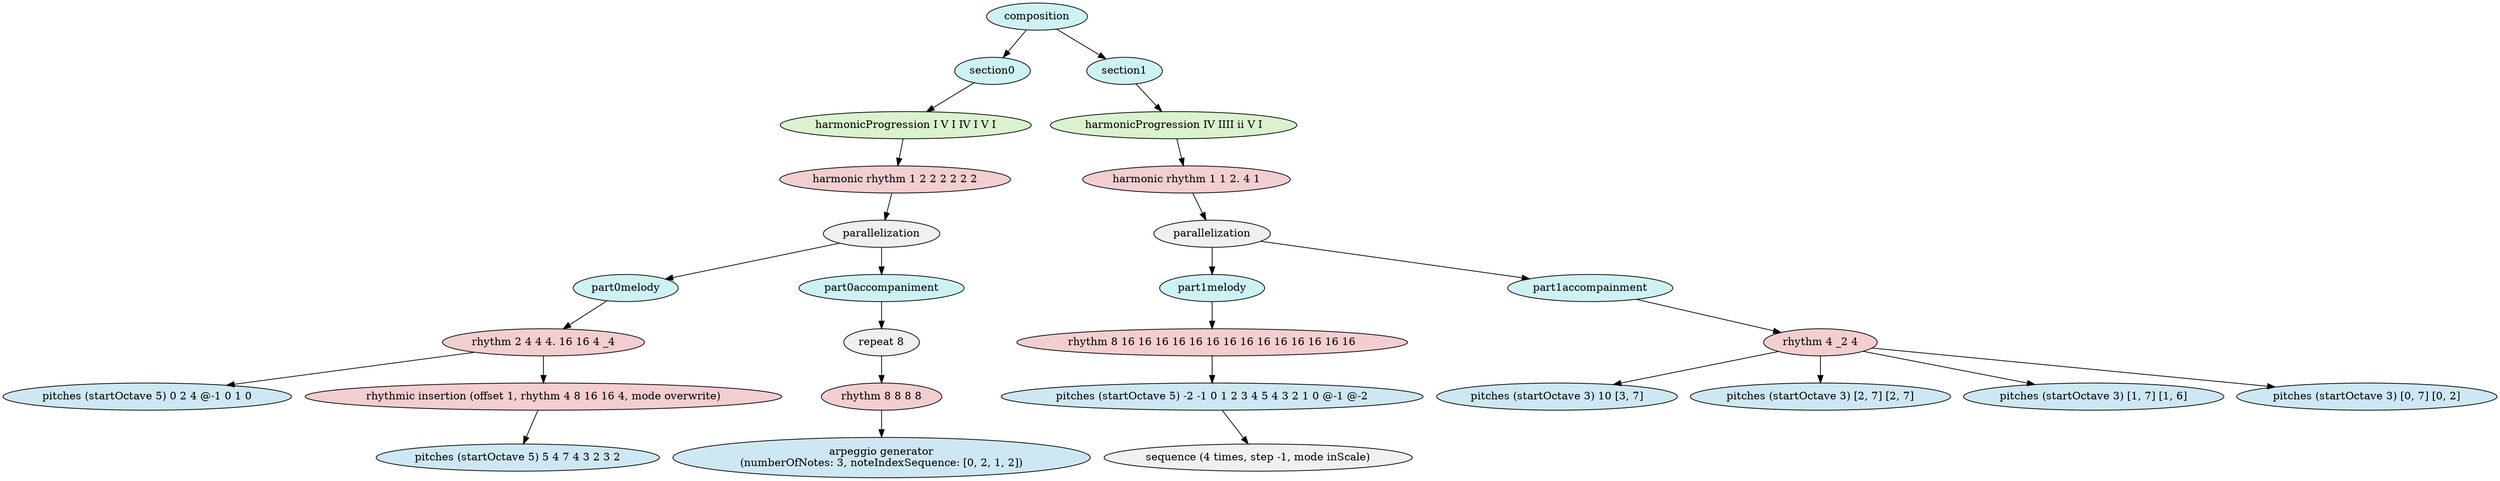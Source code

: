 digraph compositionModel {
    graph [ordering="out"];
    n0 [fillcolor="#cef2f3",style="filled",label="composition"];
    n1 [fillcolor="#cef2f3",style="filled",label="section0"];
    n0 -> n1;
    n2 [fillcolor="#daf3ce",style="filled",label="harmonicProgression I V I IV I V I"];
    n1 -> n2;
    n3 [fillcolor="#f3ced0",style="filled",label="harmonic rhythm 1 2 2 2 2 2 2"];
    n2 -> n3;
    n4 [fillcolor="#f0f0f0",style="filled",label="parallelization"];
    n3 -> n4;
    n5 [fillcolor="#cef2f3",style="filled",label="part0melody"];
    n4 -> n5;
    n6 [fillcolor="#f3ced0",style="filled",label="rhythm 2 4 4 4. 16 16 4 _4"];
    n5 -> n6;
    n7 [fillcolor="#cee8f3",style="filled",label="pitches (startOctave 5) 0 2 4 @-1 0 1 0"];
    n6 -> n7;
    n8 [fillcolor="#f3ced0",style="filled",label="rhythmic insertion (offset 1, rhythm 4 8 16 16 4, mode overwrite)"];
    n6 -> n8;
    n9 [fillcolor="#cee8f3",style="filled",label="pitches (startOctave 5) 5 4 7 4 3 2 3 2"];
    n8 -> n9;
    n10 [fillcolor="#cef2f3",style="filled",label="part0accompaniment"];
    n4 -> n10;
    n11 [fillcolor="#f0f0f0",style="filled",label="repeat 8"];
    n10 -> n11;
    n12 [fillcolor="#f3ced0",style="filled",label="rhythm 8 8 8 8"];
    n11 -> n12;
    n13 [fillcolor="#cee8f3",style="filled",label="arpeggio generator
(numberOfNotes: 3, noteIndexSequence: [0, 2, 1, 2])"];
    n12 -> n13;
    n14 [fillcolor="#cef2f3",style="filled",label="section1"];
    n0 -> n14;
    n15 [fillcolor="#daf3ce",style="filled",label="harmonicProgression IV IIII ii V I"];
    n14 -> n15;
    n16 [fillcolor="#f3ced0",style="filled",label="harmonic rhythm 1 1 2. 4 1"];
    n15 -> n16;
    n17 [fillcolor="#f0f0f0",style="filled",label="parallelization"];
    n16 -> n17;
    n18 [fillcolor="#cef2f3",style="filled",label="part1melody"];
    n17 -> n18;
    n19 [fillcolor="#f3ced0",style="filled",label="rhythm 8 16 16 16 16 16 16 16 16 16 16 16 16 16 16"];
    n18 -> n19;
    n20 [fillcolor="#cee8f3",style="filled",label="pitches (startOctave 5) -2 -1 0 1 2 3 4 5 4 3 2 1 0 @-1 @-2"];
    n19 -> n20;
    n21 [fillcolor="#f0f0f0",style="filled",label="sequence (4 times, step -1, mode inScale)"];
    n20 -> n21;
    n22 [fillcolor="#cef2f3",style="filled",label="part1accompainment"];
    n17 -> n22;
    n23 [fillcolor="#f3ced0",style="filled",label="rhythm 4 _2 4"];
    n22 -> n23;
    n24 [fillcolor="#cee8f3",style="filled",label="pitches (startOctave 3) 10 [3, 7]"];
    n23 -> n24;
    n25 [fillcolor="#cee8f3",style="filled",label="pitches (startOctave 3) [2, 7] [2, 7]"];
    n23 -> n25;
    n26 [fillcolor="#cee8f3",style="filled",label="pitches (startOctave 3) [1, 7] [1, 6]"];
    n23 -> n26;
    n27 [fillcolor="#cee8f3",style="filled",label="pitches (startOctave 3) [0, 7] [0, 2]"];
    n23 -> n27;
}